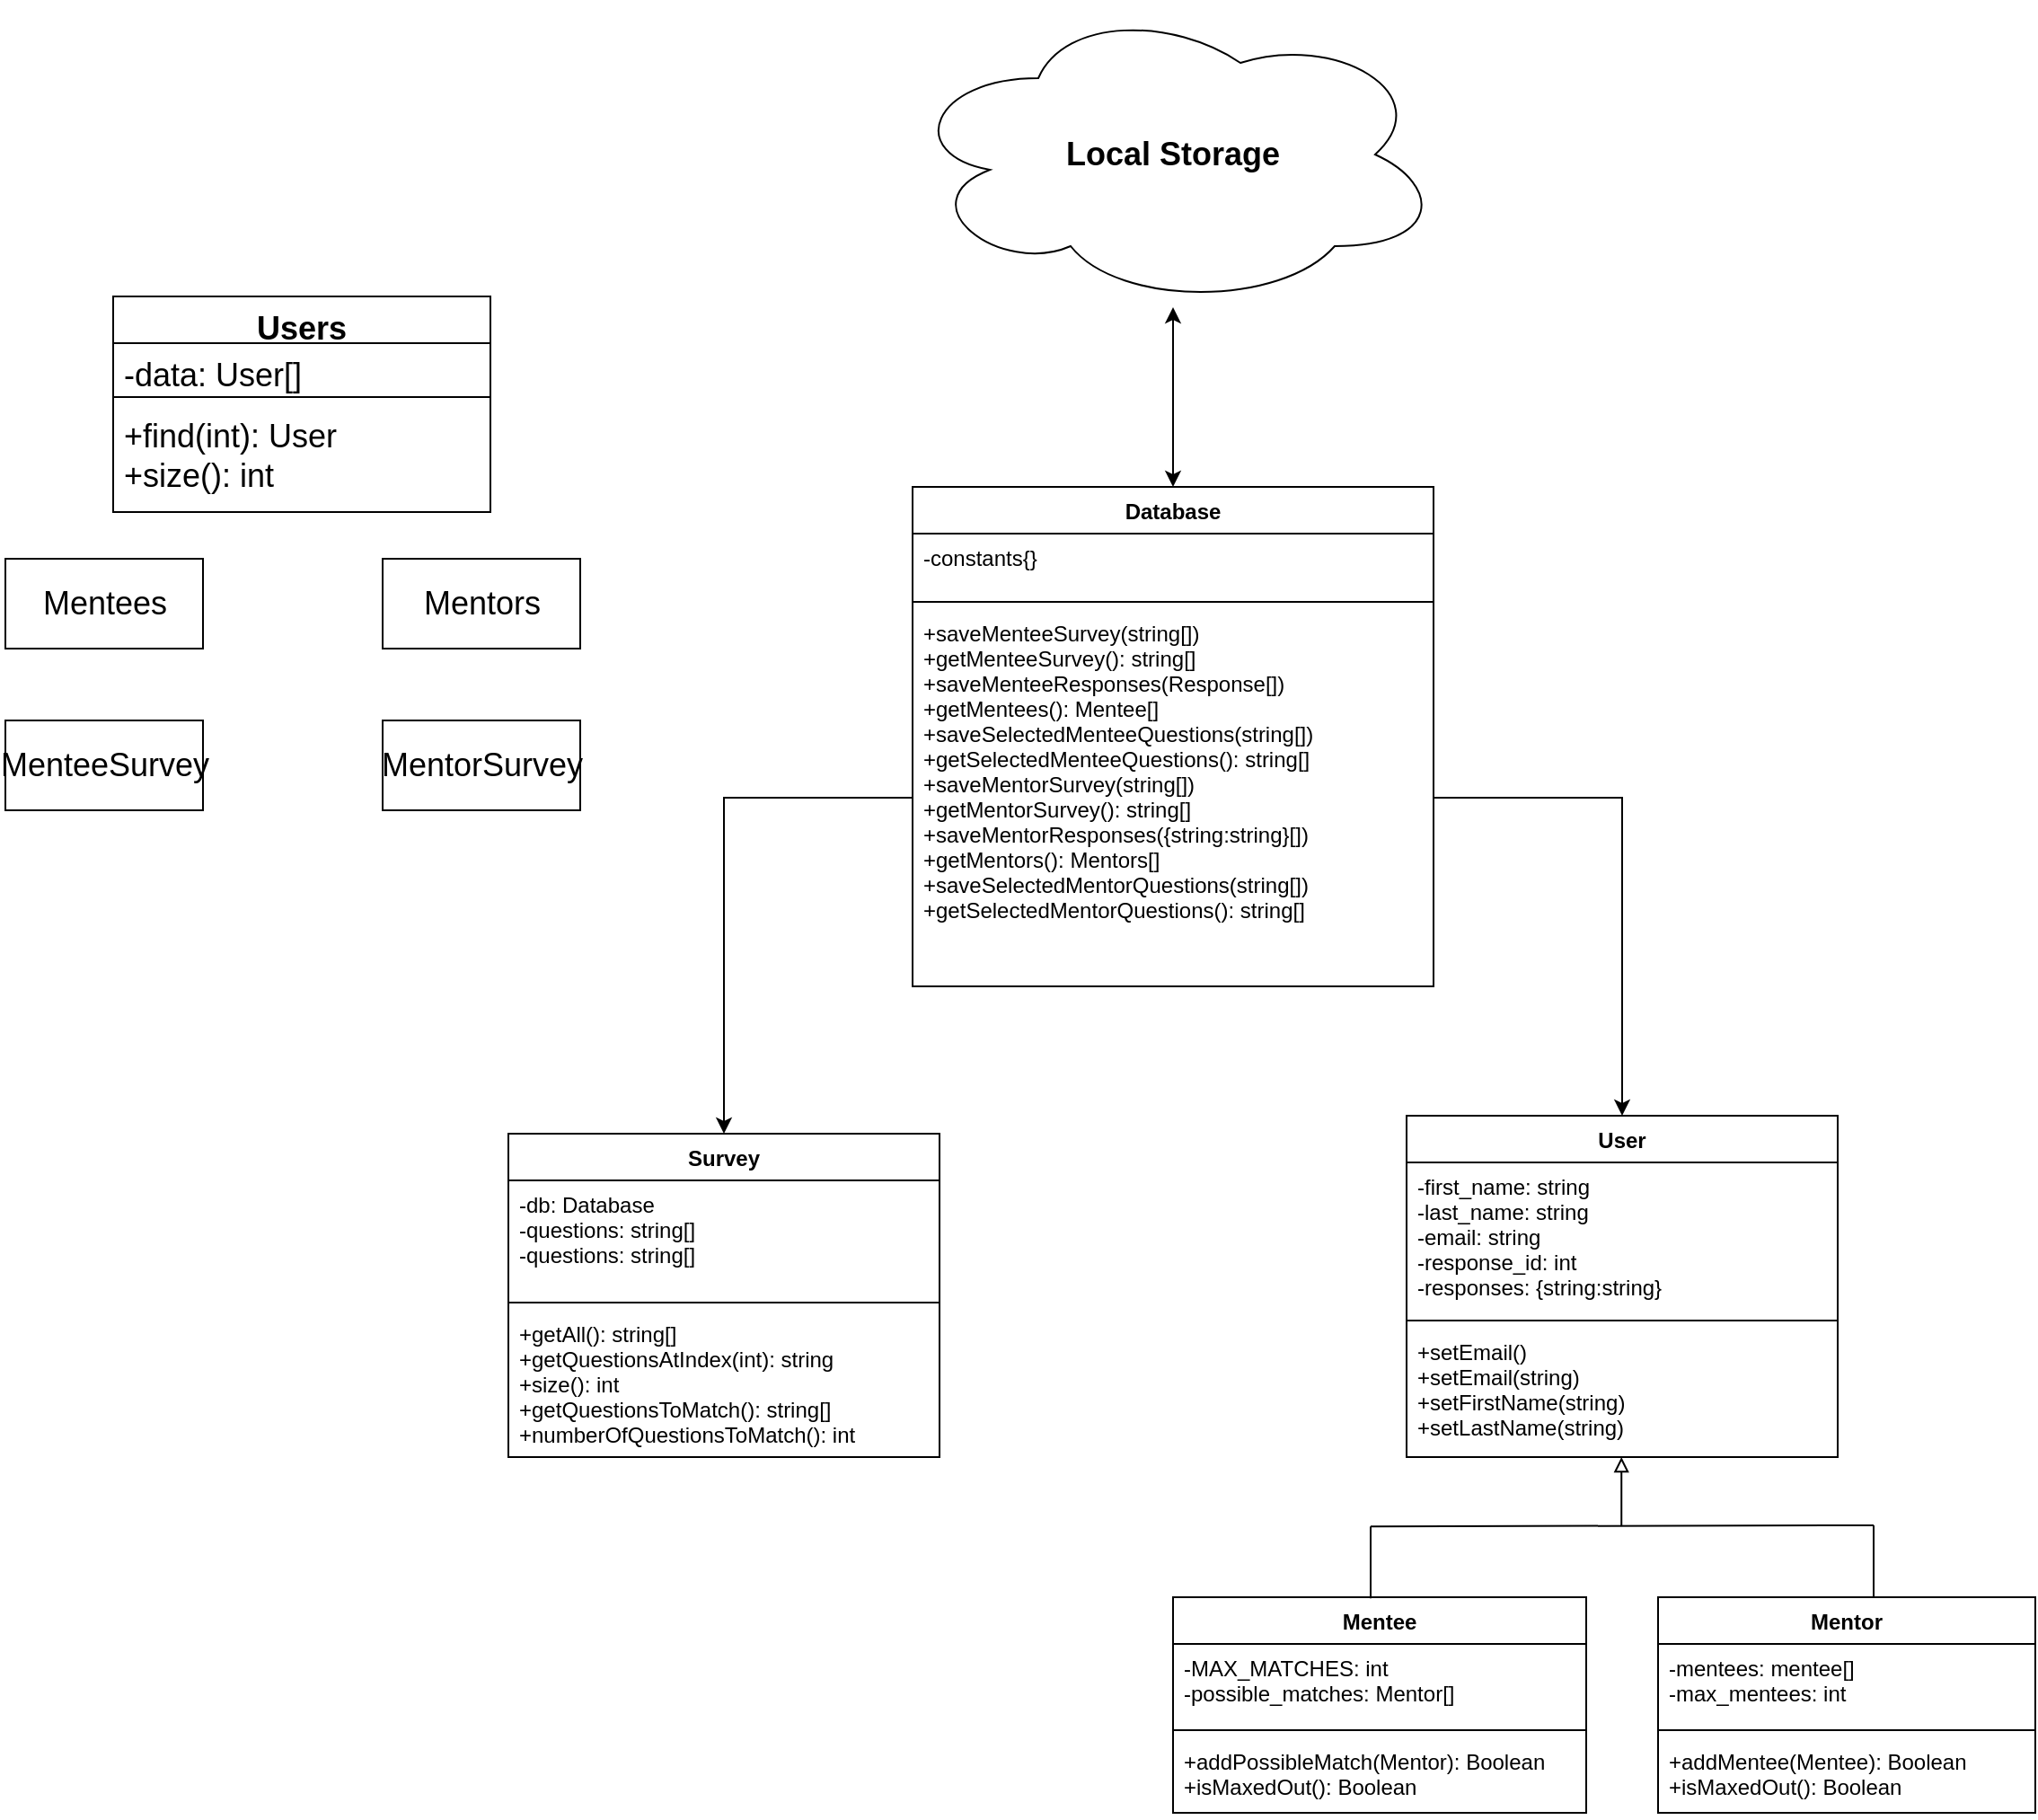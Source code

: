 <mxfile version="20.8.16" type="device"><diagram id="C5RBs43oDa-KdzZeNtuy" name="Page-1"><mxGraphModel dx="2983" dy="2055" grid="1" gridSize="10" guides="1" tooltips="1" connect="1" arrows="1" fold="1" page="1" pageScale="1" pageWidth="1100" pageHeight="850" math="0" shadow="0"><root><mxCell id="WIyWlLk6GJQsqaUBKTNV-0"/><mxCell id="WIyWlLk6GJQsqaUBKTNV-1" parent="WIyWlLk6GJQsqaUBKTNV-0"/><mxCell id="_6msXdUPf_CdPcpFGidr-45" style="edgeStyle=elbowEdgeStyle;rounded=0;orthogonalLoop=1;jettySize=auto;html=1;exitX=0.5;exitY=0;exitDx=0;exitDy=0;fontSize=18;endArrow=classic;endFill=1;startArrow=classic;startFill=1;" edge="1" parent="WIyWlLk6GJQsqaUBKTNV-1" source="_6msXdUPf_CdPcpFGidr-1" target="_6msXdUPf_CdPcpFGidr-44"><mxGeometry relative="1" as="geometry"/></mxCell><mxCell id="_6msXdUPf_CdPcpFGidr-1" value="Database" style="swimlane;fontStyle=1;align=center;verticalAlign=top;childLayout=stackLayout;horizontal=1;startSize=26;horizontalStack=0;resizeParent=1;resizeParentMax=0;resizeLast=0;collapsible=1;marginBottom=0;" vertex="1" parent="WIyWlLk6GJQsqaUBKTNV-1"><mxGeometry x="405" y="20" width="290" height="278" as="geometry"/></mxCell><mxCell id="_6msXdUPf_CdPcpFGidr-2" value="-constants{}" style="text;strokeColor=none;fillColor=none;align=left;verticalAlign=top;spacingLeft=4;spacingRight=4;overflow=hidden;rotatable=0;points=[[0,0.5],[1,0.5]];portConstraint=eastwest;" vertex="1" parent="_6msXdUPf_CdPcpFGidr-1"><mxGeometry y="26" width="290" height="34" as="geometry"/></mxCell><mxCell id="_6msXdUPf_CdPcpFGidr-3" value="" style="line;strokeWidth=1;fillColor=none;align=left;verticalAlign=middle;spacingTop=-1;spacingLeft=3;spacingRight=3;rotatable=0;labelPosition=right;points=[];portConstraint=eastwest;strokeColor=inherit;" vertex="1" parent="_6msXdUPf_CdPcpFGidr-1"><mxGeometry y="60" width="290" height="8" as="geometry"/></mxCell><mxCell id="_6msXdUPf_CdPcpFGidr-4" value="+saveMenteeSurvey(string[])&#10;+getMenteeSurvey(): string[]&#10;+saveMenteeResponses(Response[])&#10;+getMentees(): Mentee[]&#10;+saveSelectedMenteeQuestions(string[])&#10;+getSelectedMenteeQuestions(): string[]&#10;+saveMentorSurvey(string[])&#10;+getMentorSurvey(): string[]&#10;+saveMentorResponses({string:string}[])&#10;+getMentors(): Mentors[]&#10;+saveSelectedMentorQuestions(string[])&#10;+getSelectedMentorQuestions(): string[]" style="text;strokeColor=none;fillColor=none;align=left;verticalAlign=top;spacingLeft=4;spacingRight=4;overflow=hidden;rotatable=0;points=[[0,0.5],[1,0.5]];portConstraint=eastwest;" vertex="1" parent="_6msXdUPf_CdPcpFGidr-1"><mxGeometry y="68" width="290" height="210" as="geometry"/></mxCell><mxCell id="_6msXdUPf_CdPcpFGidr-5" value="Survey" style="swimlane;fontStyle=1;align=center;verticalAlign=top;childLayout=stackLayout;horizontal=1;startSize=26;horizontalStack=0;resizeParent=1;resizeParentMax=0;resizeLast=0;collapsible=1;marginBottom=0;" vertex="1" parent="WIyWlLk6GJQsqaUBKTNV-1"><mxGeometry x="180" y="380" width="240" height="180" as="geometry"/></mxCell><mxCell id="_6msXdUPf_CdPcpFGidr-6" value="-db: Database&#10;-questions: string[]&#10;-questions: string[]&#10;" style="text;strokeColor=none;fillColor=none;align=left;verticalAlign=top;spacingLeft=4;spacingRight=4;overflow=hidden;rotatable=0;points=[[0,0.5],[1,0.5]];portConstraint=eastwest;" vertex="1" parent="_6msXdUPf_CdPcpFGidr-5"><mxGeometry y="26" width="240" height="64" as="geometry"/></mxCell><mxCell id="_6msXdUPf_CdPcpFGidr-7" value="" style="line;strokeWidth=1;fillColor=none;align=left;verticalAlign=middle;spacingTop=-1;spacingLeft=3;spacingRight=3;rotatable=0;labelPosition=right;points=[];portConstraint=eastwest;strokeColor=inherit;" vertex="1" parent="_6msXdUPf_CdPcpFGidr-5"><mxGeometry y="90" width="240" height="8" as="geometry"/></mxCell><mxCell id="_6msXdUPf_CdPcpFGidr-8" value="+getAll(): string[]&#10;+getQuestionsAtIndex(int): string&#10;+size(): int&#10;+getQuestionsToMatch(): string[]&#10;+numberOfQuestionsToMatch(): int" style="text;strokeColor=none;fillColor=none;align=left;verticalAlign=top;spacingLeft=4;spacingRight=4;overflow=hidden;rotatable=0;points=[[0,0.5],[1,0.5]];portConstraint=eastwest;" vertex="1" parent="_6msXdUPf_CdPcpFGidr-5"><mxGeometry y="98" width="240" height="82" as="geometry"/></mxCell><mxCell id="_6msXdUPf_CdPcpFGidr-19" value="User" style="swimlane;fontStyle=1;align=center;verticalAlign=top;childLayout=stackLayout;horizontal=1;startSize=26;horizontalStack=0;resizeParent=1;resizeParentMax=0;resizeLast=0;collapsible=1;marginBottom=0;" vertex="1" parent="WIyWlLk6GJQsqaUBKTNV-1"><mxGeometry x="680" y="370" width="240" height="190" as="geometry"/></mxCell><mxCell id="_6msXdUPf_CdPcpFGidr-20" value="-first_name: string&#10;-last_name: string&#10;-email: string&#10;-response_id: int&#10;-responses: {string:string}&#10;" style="text;strokeColor=none;fillColor=none;align=left;verticalAlign=top;spacingLeft=4;spacingRight=4;overflow=hidden;rotatable=0;points=[[0,0.5],[1,0.5]];portConstraint=eastwest;" vertex="1" parent="_6msXdUPf_CdPcpFGidr-19"><mxGeometry y="26" width="240" height="84" as="geometry"/></mxCell><mxCell id="_6msXdUPf_CdPcpFGidr-21" value="" style="line;strokeWidth=1;fillColor=none;align=left;verticalAlign=middle;spacingTop=-1;spacingLeft=3;spacingRight=3;rotatable=0;labelPosition=right;points=[];portConstraint=eastwest;strokeColor=inherit;" vertex="1" parent="_6msXdUPf_CdPcpFGidr-19"><mxGeometry y="110" width="240" height="8" as="geometry"/></mxCell><mxCell id="_6msXdUPf_CdPcpFGidr-22" value="+setEmail()&#10;+setEmail(string)&#10;+setFirstName(string)&#10;+setLastName(string)&#10;" style="text;strokeColor=none;fillColor=none;align=left;verticalAlign=top;spacingLeft=4;spacingRight=4;overflow=hidden;rotatable=0;points=[[0,0.5],[1,0.5]];portConstraint=eastwest;" vertex="1" parent="_6msXdUPf_CdPcpFGidr-19"><mxGeometry y="118" width="240" height="72" as="geometry"/></mxCell><mxCell id="_6msXdUPf_CdPcpFGidr-24" value="Mentee" style="swimlane;fontStyle=1;align=center;verticalAlign=top;childLayout=stackLayout;horizontal=1;startSize=26;horizontalStack=0;resizeParent=1;resizeParentMax=0;resizeLast=0;collapsible=1;marginBottom=0;" vertex="1" parent="WIyWlLk6GJQsqaUBKTNV-1"><mxGeometry x="550" y="638" width="230" height="120" as="geometry"/></mxCell><mxCell id="_6msXdUPf_CdPcpFGidr-25" value="-MAX_MATCHES: int&#10;-possible_matches: Mentor[]&#10;" style="text;strokeColor=none;fillColor=none;align=left;verticalAlign=top;spacingLeft=4;spacingRight=4;overflow=hidden;rotatable=0;points=[[0,0.5],[1,0.5]];portConstraint=eastwest;" vertex="1" parent="_6msXdUPf_CdPcpFGidr-24"><mxGeometry y="26" width="230" height="44" as="geometry"/></mxCell><mxCell id="_6msXdUPf_CdPcpFGidr-26" value="" style="line;strokeWidth=1;fillColor=none;align=left;verticalAlign=middle;spacingTop=-1;spacingLeft=3;spacingRight=3;rotatable=0;labelPosition=right;points=[];portConstraint=eastwest;strokeColor=inherit;" vertex="1" parent="_6msXdUPf_CdPcpFGidr-24"><mxGeometry y="70" width="230" height="8" as="geometry"/></mxCell><mxCell id="_6msXdUPf_CdPcpFGidr-27" value="+addPossibleMatch(Mentor): Boolean&#10;+isMaxedOut(): Boolean" style="text;strokeColor=none;fillColor=none;align=left;verticalAlign=top;spacingLeft=4;spacingRight=4;overflow=hidden;rotatable=0;points=[[0,0.5],[1,0.5]];portConstraint=eastwest;" vertex="1" parent="_6msXdUPf_CdPcpFGidr-24"><mxGeometry y="78" width="230" height="42" as="geometry"/></mxCell><mxCell id="_6msXdUPf_CdPcpFGidr-28" value="Mentor" style="swimlane;fontStyle=1;align=center;verticalAlign=top;childLayout=stackLayout;horizontal=1;startSize=26;horizontalStack=0;resizeParent=1;resizeParentMax=0;resizeLast=0;collapsible=1;marginBottom=0;" vertex="1" parent="WIyWlLk6GJQsqaUBKTNV-1"><mxGeometry x="820" y="638" width="210" height="120" as="geometry"/></mxCell><mxCell id="_6msXdUPf_CdPcpFGidr-29" value="-mentees: mentee[]&#10;-max_mentees: int" style="text;strokeColor=none;fillColor=none;align=left;verticalAlign=top;spacingLeft=4;spacingRight=4;overflow=hidden;rotatable=0;points=[[0,0.5],[1,0.5]];portConstraint=eastwest;" vertex="1" parent="_6msXdUPf_CdPcpFGidr-28"><mxGeometry y="26" width="210" height="44" as="geometry"/></mxCell><mxCell id="_6msXdUPf_CdPcpFGidr-30" value="" style="line;strokeWidth=1;fillColor=none;align=left;verticalAlign=middle;spacingTop=-1;spacingLeft=3;spacingRight=3;rotatable=0;labelPosition=right;points=[];portConstraint=eastwest;strokeColor=inherit;" vertex="1" parent="_6msXdUPf_CdPcpFGidr-28"><mxGeometry y="70" width="210" height="8" as="geometry"/></mxCell><mxCell id="_6msXdUPf_CdPcpFGidr-31" value="+addMentee(Mentee): Boolean&#10;+isMaxedOut(): Boolean" style="text;strokeColor=none;fillColor=none;align=left;verticalAlign=top;spacingLeft=4;spacingRight=4;overflow=hidden;rotatable=0;points=[[0,0.5],[1,0.5]];portConstraint=eastwest;" vertex="1" parent="_6msXdUPf_CdPcpFGidr-28"><mxGeometry y="78" width="210" height="42" as="geometry"/></mxCell><mxCell id="_6msXdUPf_CdPcpFGidr-40" style="edgeStyle=elbowEdgeStyle;rounded=0;orthogonalLoop=1;jettySize=auto;html=1;exitX=0.5;exitY=0;exitDx=0;exitDy=0;endArrow=none;endFill=0;" edge="1" parent="WIyWlLk6GJQsqaUBKTNV-1"><mxGeometry relative="1" as="geometry"><mxPoint x="660.143" y="598.57" as="targetPoint"/><mxPoint x="660" y="638.57" as="sourcePoint"/></mxGeometry></mxCell><mxCell id="_6msXdUPf_CdPcpFGidr-41" style="edgeStyle=elbowEdgeStyle;rounded=0;orthogonalLoop=1;jettySize=auto;html=1;exitX=0.5;exitY=0;exitDx=0;exitDy=0;endArrow=none;endFill=0;" edge="1" parent="WIyWlLk6GJQsqaUBKTNV-1"><mxGeometry relative="1" as="geometry"><mxPoint x="940.143" y="598" as="targetPoint"/><mxPoint x="940" y="638" as="sourcePoint"/></mxGeometry></mxCell><mxCell id="_6msXdUPf_CdPcpFGidr-42" value="" style="endArrow=none;html=1;rounded=0;" edge="1" parent="WIyWlLk6GJQsqaUBKTNV-1"><mxGeometry width="50" height="50" relative="1" as="geometry"><mxPoint x="660" y="598.57" as="sourcePoint"/><mxPoint x="940" y="598" as="targetPoint"/></mxGeometry></mxCell><mxCell id="_6msXdUPf_CdPcpFGidr-43" value="" style="endArrow=block;html=1;rounded=0;entryX=0.5;entryY=0.993;entryDx=0;entryDy=0;entryPerimeter=0;endFill=0;" edge="1" parent="WIyWlLk6GJQsqaUBKTNV-1"><mxGeometry width="50" height="50" relative="1" as="geometry"><mxPoint x="799.62" y="598.57" as="sourcePoint"/><mxPoint x="799.62" y="559.996" as="targetPoint"/></mxGeometry></mxCell><mxCell id="_6msXdUPf_CdPcpFGidr-44" value="&lt;b&gt;&lt;font style=&quot;font-size: 18px;&quot;&gt;Local Storage&lt;/font&gt;&lt;/b&gt;" style="ellipse;shape=cloud;whiteSpace=wrap;html=1;" vertex="1" parent="WIyWlLk6GJQsqaUBKTNV-1"><mxGeometry x="400" y="-250" width="300" height="170" as="geometry"/></mxCell><mxCell id="_6msXdUPf_CdPcpFGidr-46" style="rounded=0;orthogonalLoop=1;jettySize=auto;html=1;exitX=1;exitY=0.5;exitDx=0;exitDy=0;entryX=0.5;entryY=0;entryDx=0;entryDy=0;fontSize=18;startArrow=none;startFill=0;endArrow=classic;endFill=1;edgeStyle=orthogonalEdgeStyle;" edge="1" parent="WIyWlLk6GJQsqaUBKTNV-1" source="_6msXdUPf_CdPcpFGidr-4" target="_6msXdUPf_CdPcpFGidr-19"><mxGeometry relative="1" as="geometry"/></mxCell><mxCell id="_6msXdUPf_CdPcpFGidr-47" style="edgeStyle=orthogonalEdgeStyle;rounded=0;orthogonalLoop=1;jettySize=auto;html=1;exitX=0;exitY=0.5;exitDx=0;exitDy=0;fontSize=18;startArrow=none;startFill=0;endArrow=classic;endFill=1;" edge="1" parent="WIyWlLk6GJQsqaUBKTNV-1" source="_6msXdUPf_CdPcpFGidr-4" target="_6msXdUPf_CdPcpFGidr-5"><mxGeometry relative="1" as="geometry"/></mxCell><mxCell id="_6msXdUPf_CdPcpFGidr-52" value="Users" style="swimlane;fontStyle=1;align=center;verticalAlign=top;childLayout=stackLayout;horizontal=1;startSize=26;horizontalStack=0;resizeParent=1;resizeParentMax=0;resizeLast=0;collapsible=1;marginBottom=0;fontSize=18;" vertex="1" parent="WIyWlLk6GJQsqaUBKTNV-1"><mxGeometry x="-40" y="-86" width="210" height="120" as="geometry"/></mxCell><mxCell id="_6msXdUPf_CdPcpFGidr-53" value="-data: User[]" style="text;strokeColor=none;fillColor=none;align=left;verticalAlign=top;spacingLeft=4;spacingRight=4;overflow=hidden;rotatable=0;points=[[0,0.5],[1,0.5]];portConstraint=eastwest;fontSize=18;" vertex="1" parent="_6msXdUPf_CdPcpFGidr-52"><mxGeometry y="26" width="210" height="26" as="geometry"/></mxCell><mxCell id="_6msXdUPf_CdPcpFGidr-54" value="" style="line;strokeWidth=1;fillColor=none;align=left;verticalAlign=middle;spacingTop=-1;spacingLeft=3;spacingRight=3;rotatable=0;labelPosition=right;points=[];portConstraint=eastwest;strokeColor=inherit;fontSize=18;" vertex="1" parent="_6msXdUPf_CdPcpFGidr-52"><mxGeometry y="52" width="210" height="8" as="geometry"/></mxCell><mxCell id="_6msXdUPf_CdPcpFGidr-55" value="+find(int): User&#10;+size(): int" style="text;strokeColor=none;fillColor=none;align=left;verticalAlign=top;spacingLeft=4;spacingRight=4;overflow=hidden;rotatable=0;points=[[0,0.5],[1,0.5]];portConstraint=eastwest;fontSize=18;" vertex="1" parent="_6msXdUPf_CdPcpFGidr-52"><mxGeometry y="60" width="210" height="60" as="geometry"/></mxCell><mxCell id="_6msXdUPf_CdPcpFGidr-65" value="Mentors" style="html=1;fontSize=18;" vertex="1" parent="WIyWlLk6GJQsqaUBKTNV-1"><mxGeometry x="110" y="60" width="110" height="50" as="geometry"/></mxCell><mxCell id="_6msXdUPf_CdPcpFGidr-66" value="Mentees" style="html=1;fontSize=18;" vertex="1" parent="WIyWlLk6GJQsqaUBKTNV-1"><mxGeometry x="-100" y="60" width="110" height="50" as="geometry"/></mxCell><mxCell id="_6msXdUPf_CdPcpFGidr-67" value="MentorSurvey" style="html=1;fontSize=18;" vertex="1" parent="WIyWlLk6GJQsqaUBKTNV-1"><mxGeometry x="110" y="150" width="110" height="50" as="geometry"/></mxCell><mxCell id="_6msXdUPf_CdPcpFGidr-68" value="MenteeSurvey" style="html=1;fontSize=18;" vertex="1" parent="WIyWlLk6GJQsqaUBKTNV-1"><mxGeometry x="-100" y="150" width="110" height="50" as="geometry"/></mxCell></root></mxGraphModel></diagram></mxfile>